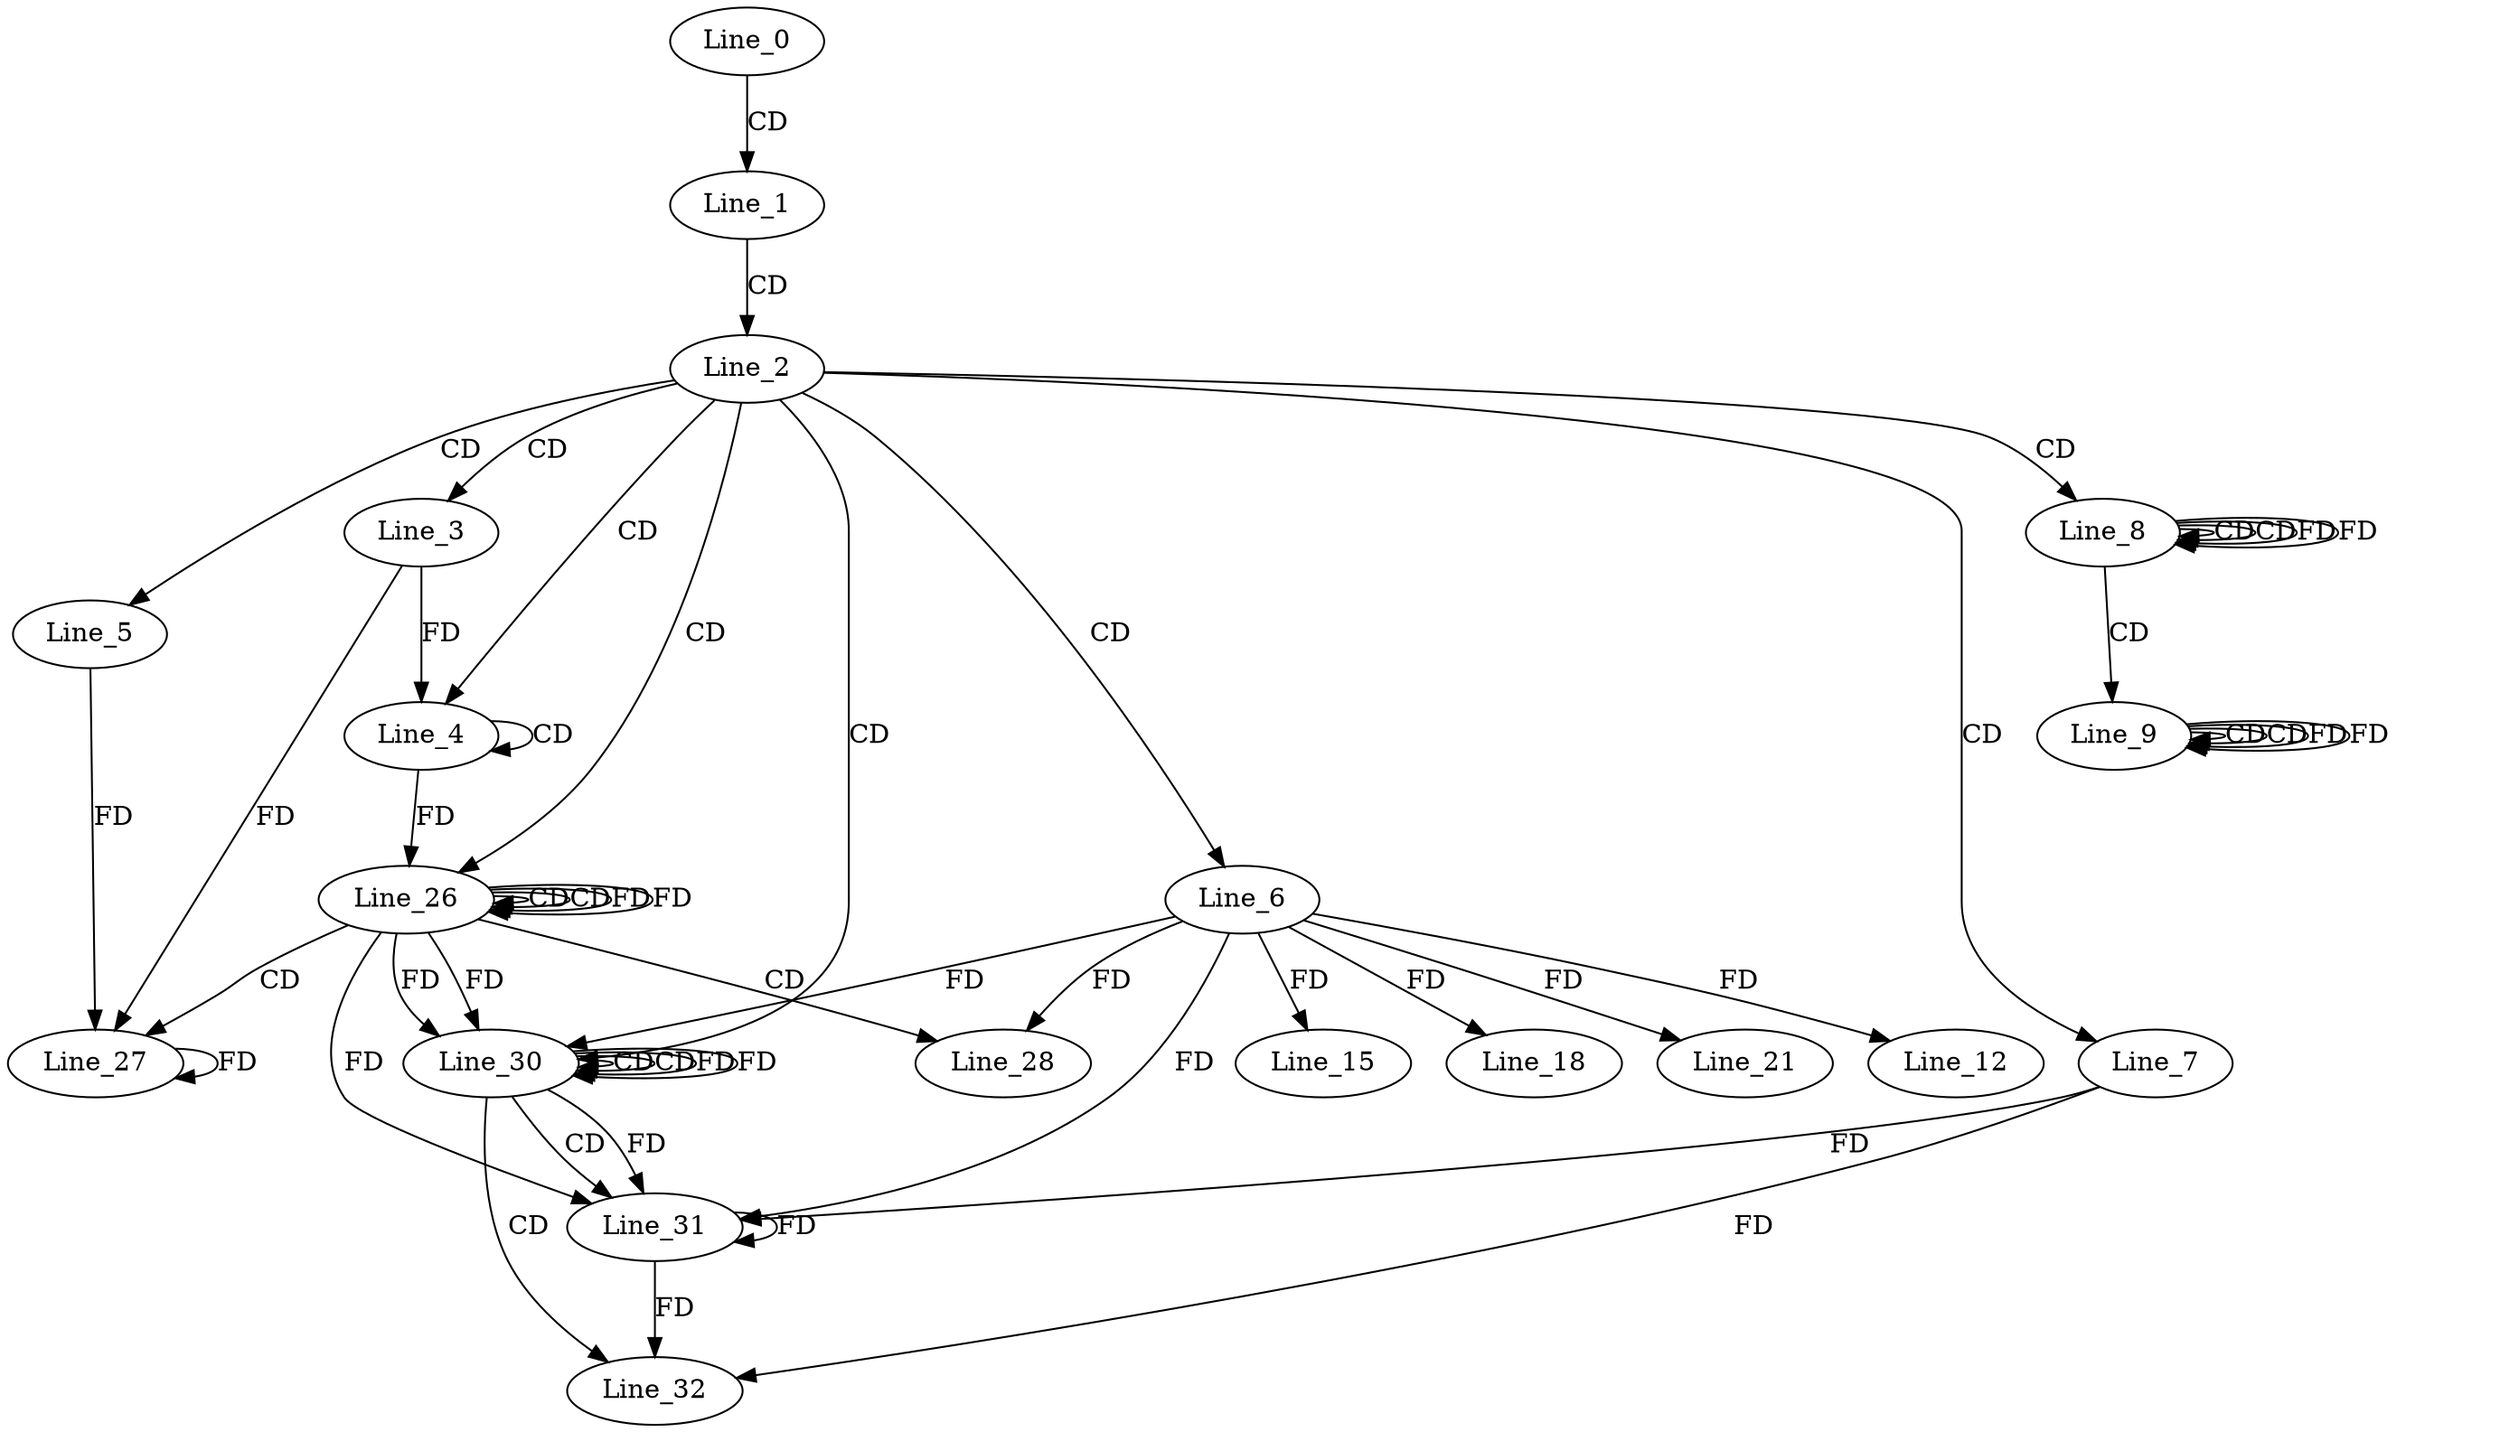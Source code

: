 digraph G {
  Line_0;
  Line_1;
  Line_2;
  Line_3;
  Line_4;
  Line_4;
  Line_4;
  Line_5;
  Line_6;
  Line_7;
  Line_8;
  Line_8;
  Line_8;
  Line_9;
  Line_9;
  Line_9;
  Line_12;
  Line_15;
  Line_18;
  Line_21;
  Line_26;
  Line_26;
  Line_26;
  Line_27;
  Line_27;
  Line_27;
  Line_28;
  Line_28;
  Line_30;
  Line_30;
  Line_30;
  Line_30;
  Line_31;
  Line_31;
  Line_32;
  Line_0 -> Line_1 [ label="CD" ];
  Line_1 -> Line_2 [ label="CD" ];
  Line_2 -> Line_3 [ label="CD" ];
  Line_2 -> Line_4 [ label="CD" ];
  Line_4 -> Line_4 [ label="CD" ];
  Line_3 -> Line_4 [ label="FD" ];
  Line_2 -> Line_5 [ label="CD" ];
  Line_2 -> Line_6 [ label="CD" ];
  Line_2 -> Line_7 [ label="CD" ];
  Line_2 -> Line_8 [ label="CD" ];
  Line_8 -> Line_8 [ label="CD" ];
  Line_8 -> Line_8 [ label="CD" ];
  Line_8 -> Line_8 [ label="FD" ];
  Line_8 -> Line_9 [ label="CD" ];
  Line_9 -> Line_9 [ label="CD" ];
  Line_9 -> Line_9 [ label="CD" ];
  Line_9 -> Line_9 [ label="FD" ];
  Line_6 -> Line_12 [ label="FD" ];
  Line_6 -> Line_15 [ label="FD" ];
  Line_6 -> Line_18 [ label="FD" ];
  Line_6 -> Line_21 [ label="FD" ];
  Line_2 -> Line_26 [ label="CD" ];
  Line_26 -> Line_26 [ label="CD" ];
  Line_4 -> Line_26 [ label="FD" ];
  Line_26 -> Line_26 [ label="CD" ];
  Line_26 -> Line_26 [ label="FD" ];
  Line_26 -> Line_27 [ label="CD" ];
  Line_27 -> Line_27 [ label="FD" ];
  Line_5 -> Line_27 [ label="FD" ];
  Line_3 -> Line_27 [ label="FD" ];
  Line_26 -> Line_28 [ label="CD" ];
  Line_6 -> Line_28 [ label="FD" ];
  Line_2 -> Line_30 [ label="CD" ];
  Line_30 -> Line_30 [ label="CD" ];
  Line_26 -> Line_30 [ label="FD" ];
  Line_6 -> Line_30 [ label="FD" ];
  Line_30 -> Line_30 [ label="CD" ];
  Line_30 -> Line_30 [ label="FD" ];
  Line_26 -> Line_30 [ label="FD" ];
  Line_30 -> Line_31 [ label="CD" ];
  Line_31 -> Line_31 [ label="FD" ];
  Line_7 -> Line_31 [ label="FD" ];
  Line_6 -> Line_31 [ label="FD" ];
  Line_30 -> Line_31 [ label="FD" ];
  Line_26 -> Line_31 [ label="FD" ];
  Line_30 -> Line_32 [ label="CD" ];
  Line_31 -> Line_32 [ label="FD" ];
  Line_7 -> Line_32 [ label="FD" ];
  Line_8 -> Line_8 [ label="FD" ];
  Line_9 -> Line_9 [ label="FD" ];
  Line_26 -> Line_26 [ label="FD" ];
  Line_30 -> Line_30 [ label="FD" ];
}
